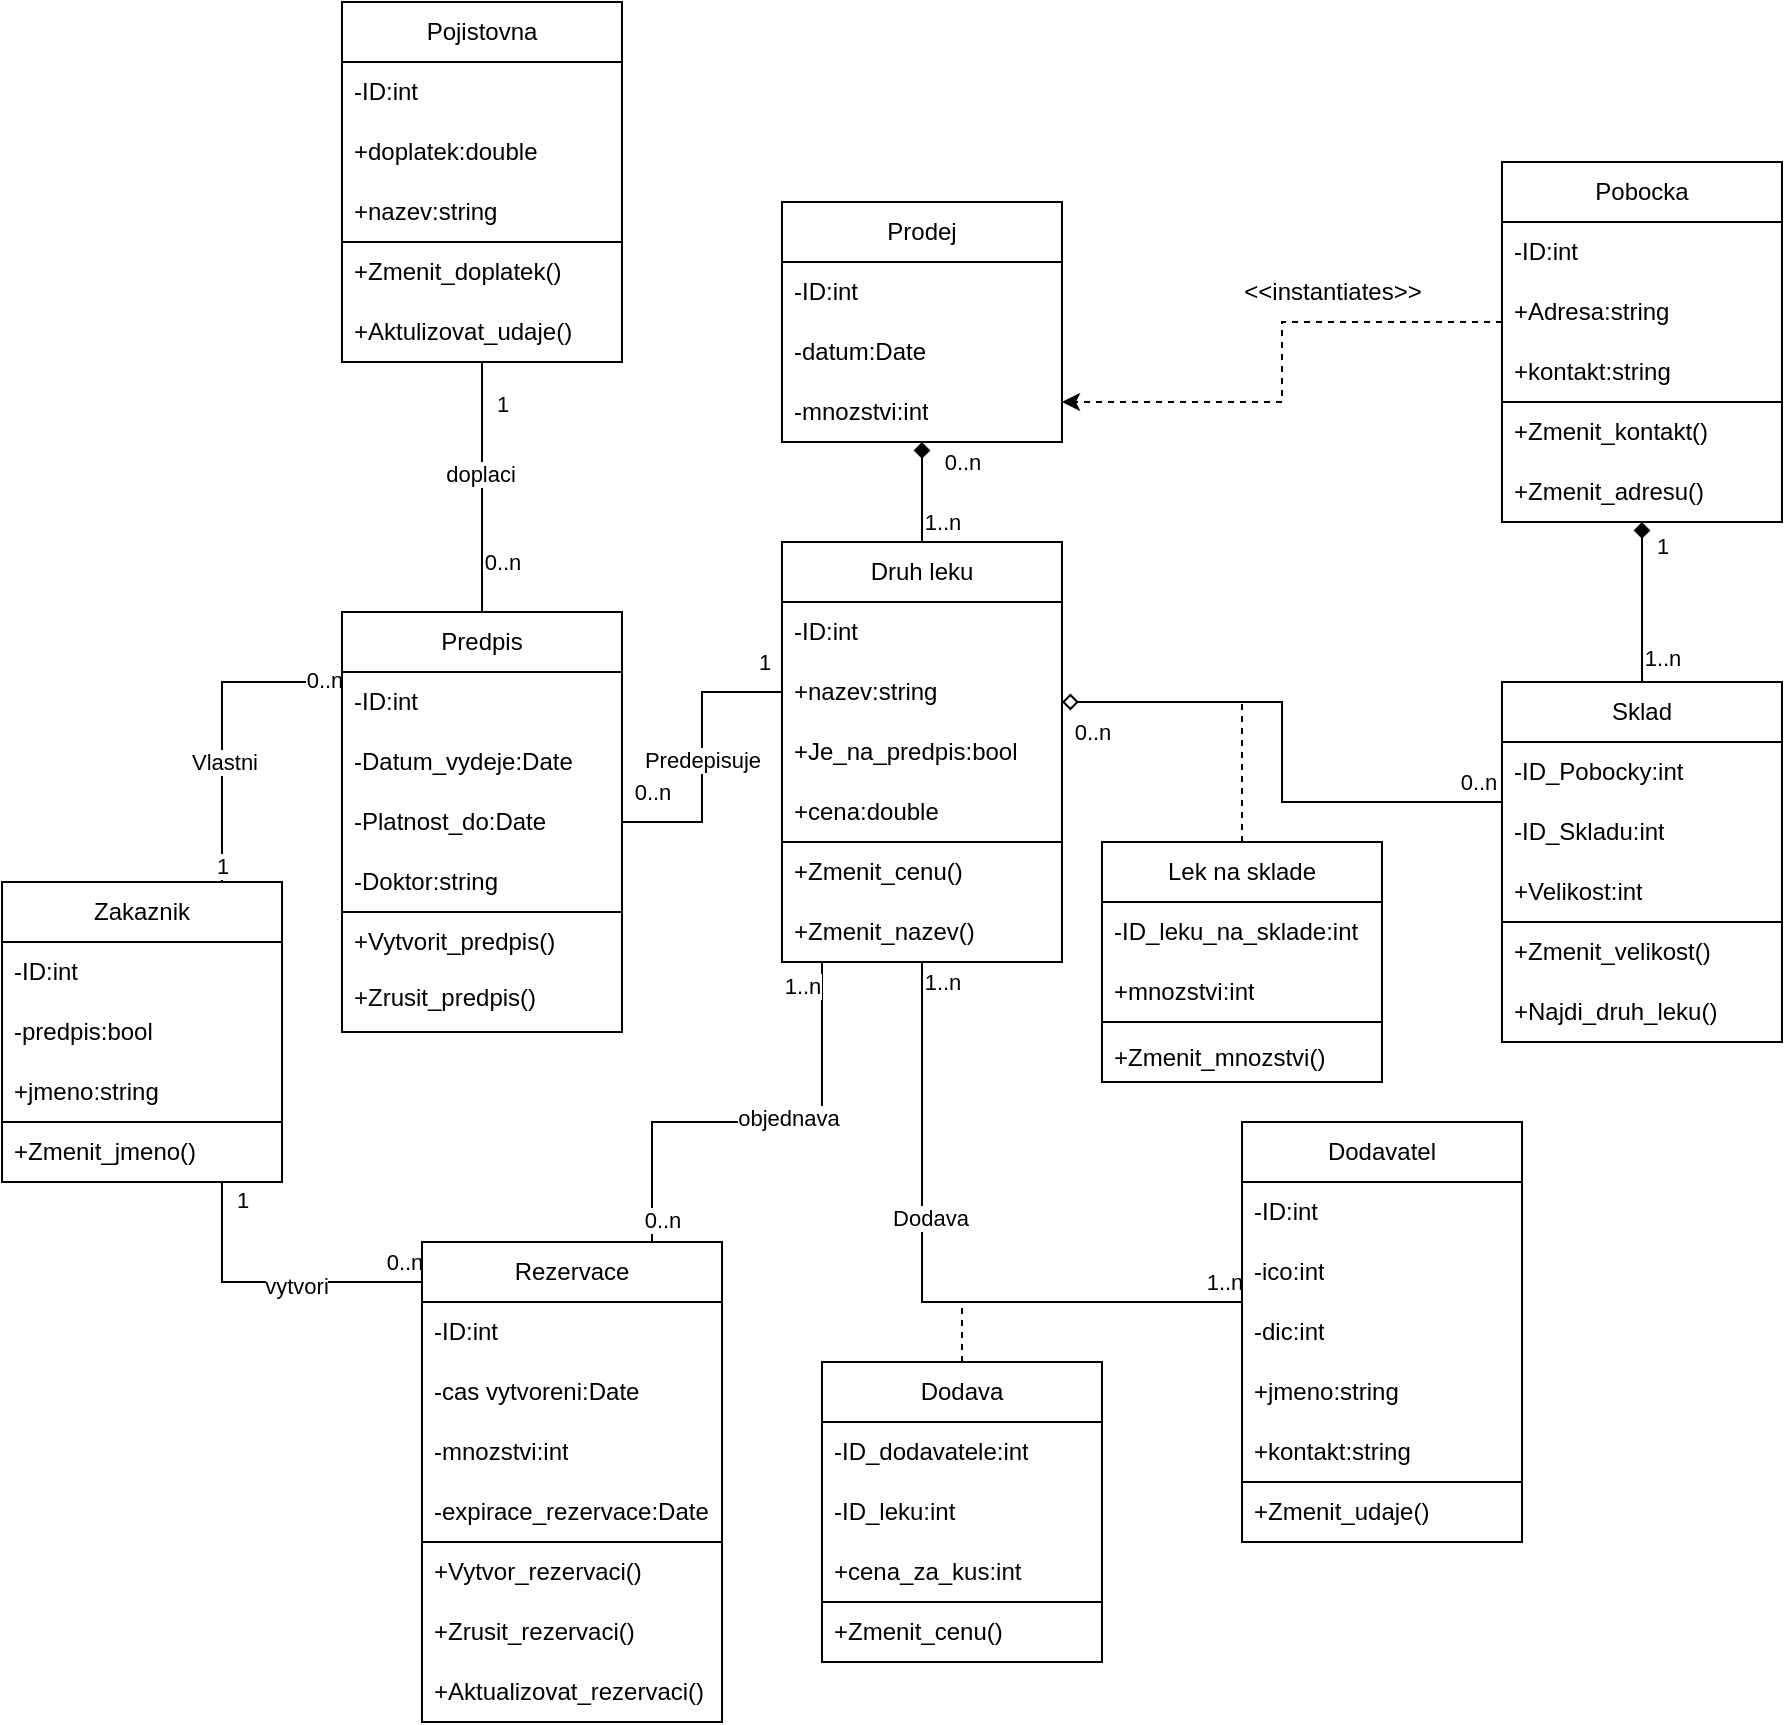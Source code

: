 <mxfile version="22.1.4" type="device">
  <diagram name="Page-1" id="8k7pWYaEYllBveLCESe3">
    <mxGraphModel dx="1460" dy="1419" grid="1" gridSize="10" guides="1" tooltips="1" connect="1" arrows="1" fold="1" page="1" pageScale="1" pageWidth="850" pageHeight="1100" math="0" shadow="0">
      <root>
        <mxCell id="0" />
        <mxCell id="1" parent="0" />
        <mxCell id="9UAfSgWn6qtG0ZrZTvN6-54" style="edgeStyle=orthogonalEdgeStyle;rounded=0;orthogonalLoop=1;jettySize=auto;html=1;endArrow=diamond;endFill=1;" parent="1" source="9UAfSgWn6qtG0ZrZTvN6-2" target="9UAfSgWn6qtG0ZrZTvN6-37" edge="1">
          <mxGeometry relative="1" as="geometry" />
        </mxCell>
        <mxCell id="9UAfSgWn6qtG0ZrZTvN6-117" value="1..n" style="edgeLabel;html=1;align=center;verticalAlign=middle;resizable=0;points=[];" parent="9UAfSgWn6qtG0ZrZTvN6-54" vertex="1" connectable="0">
          <mxGeometry x="-0.129" y="2" relative="1" as="geometry">
            <mxPoint x="12" y="12" as="offset" />
          </mxGeometry>
        </mxCell>
        <mxCell id="9UAfSgWn6qtG0ZrZTvN6-118" value="0..n" style="edgeLabel;html=1;align=center;verticalAlign=middle;resizable=0;points=[];" parent="9UAfSgWn6qtG0ZrZTvN6-54" vertex="1" connectable="0">
          <mxGeometry x="0.606" relative="1" as="geometry">
            <mxPoint x="20" as="offset" />
          </mxGeometry>
        </mxCell>
        <mxCell id="9UAfSgWn6qtG0ZrZTvN6-2" value="Druh leku" style="swimlane;fontStyle=0;childLayout=stackLayout;horizontal=1;startSize=30;horizontalStack=0;resizeParent=1;resizeParentMax=0;resizeLast=0;collapsible=1;marginBottom=0;whiteSpace=wrap;html=1;" parent="1" vertex="1">
          <mxGeometry x="180" y="240" width="140" height="210" as="geometry" />
        </mxCell>
        <mxCell id="9UAfSgWn6qtG0ZrZTvN6-3" value="&lt;div&gt;-ID:int&lt;/div&gt;" style="text;strokeColor=none;fillColor=none;align=left;verticalAlign=middle;spacingLeft=4;spacingRight=4;overflow=hidden;points=[[0,0.5],[1,0.5]];portConstraint=eastwest;rotatable=0;whiteSpace=wrap;html=1;" parent="9UAfSgWn6qtG0ZrZTvN6-2" vertex="1">
          <mxGeometry y="30" width="140" height="30" as="geometry" />
        </mxCell>
        <mxCell id="9UAfSgWn6qtG0ZrZTvN6-4" value="+nazev:string" style="text;strokeColor=none;fillColor=none;align=left;verticalAlign=middle;spacingLeft=4;spacingRight=4;overflow=hidden;points=[[0,0.5],[1,0.5]];portConstraint=eastwest;rotatable=0;whiteSpace=wrap;html=1;" parent="9UAfSgWn6qtG0ZrZTvN6-2" vertex="1">
          <mxGeometry y="60" width="140" height="30" as="geometry" />
        </mxCell>
        <mxCell id="9UAfSgWn6qtG0ZrZTvN6-5" value="&lt;div&gt;+Je_na_predpis:bool&lt;/div&gt;" style="text;strokeColor=none;fillColor=none;align=left;verticalAlign=middle;spacingLeft=4;spacingRight=4;overflow=hidden;points=[[0,0.5],[1,0.5]];portConstraint=eastwest;rotatable=0;whiteSpace=wrap;html=1;" parent="9UAfSgWn6qtG0ZrZTvN6-2" vertex="1">
          <mxGeometry y="90" width="140" height="30" as="geometry" />
        </mxCell>
        <mxCell id="9UAfSgWn6qtG0ZrZTvN6-6" value="+cena:double" style="text;strokeColor=none;fillColor=none;align=left;verticalAlign=middle;spacingLeft=4;spacingRight=4;overflow=hidden;points=[[0,0.5],[1,0.5]];portConstraint=eastwest;rotatable=0;whiteSpace=wrap;html=1;" parent="9UAfSgWn6qtG0ZrZTvN6-2" vertex="1">
          <mxGeometry y="120" width="140" height="30" as="geometry" />
        </mxCell>
        <mxCell id="9UAfSgWn6qtG0ZrZTvN6-145" value="" style="swimlane;startSize=0;" parent="9UAfSgWn6qtG0ZrZTvN6-2" vertex="1">
          <mxGeometry y="150" width="140" height="60" as="geometry" />
        </mxCell>
        <mxCell id="9UAfSgWn6qtG0ZrZTvN6-146" value="+Zmenit_cenu()" style="text;strokeColor=none;fillColor=none;align=left;verticalAlign=middle;spacingLeft=4;spacingRight=4;overflow=hidden;points=[[0,0.5],[1,0.5]];portConstraint=eastwest;rotatable=0;whiteSpace=wrap;html=1;" parent="9UAfSgWn6qtG0ZrZTvN6-145" vertex="1">
          <mxGeometry width="140" height="30" as="geometry" />
        </mxCell>
        <mxCell id="9UAfSgWn6qtG0ZrZTvN6-147" value="+Zmenit_nazev()" style="text;strokeColor=none;fillColor=none;align=left;verticalAlign=middle;spacingLeft=4;spacingRight=4;overflow=hidden;points=[[0,0.5],[1,0.5]];portConstraint=eastwest;rotatable=0;whiteSpace=wrap;html=1;" parent="9UAfSgWn6qtG0ZrZTvN6-145" vertex="1">
          <mxGeometry y="30" width="140" height="30" as="geometry" />
        </mxCell>
        <mxCell id="9UAfSgWn6qtG0ZrZTvN6-62" style="edgeStyle=orthogonalEdgeStyle;rounded=0;orthogonalLoop=1;jettySize=auto;html=1;endArrow=classic;endFill=1;startArrow=none;startFill=0;dashed=1;" parent="1" source="9UAfSgWn6qtG0ZrZTvN6-7" target="9UAfSgWn6qtG0ZrZTvN6-37" edge="1">
          <mxGeometry relative="1" as="geometry">
            <Array as="points">
              <mxPoint x="430" y="130" />
              <mxPoint x="430" y="170" />
            </Array>
          </mxGeometry>
        </mxCell>
        <mxCell id="9UAfSgWn6qtG0ZrZTvN6-7" value="Pobocka" style="swimlane;fontStyle=0;childLayout=stackLayout;horizontal=1;startSize=30;horizontalStack=0;resizeParent=1;resizeParentMax=0;resizeLast=0;collapsible=1;marginBottom=0;whiteSpace=wrap;html=1;" parent="1" vertex="1">
          <mxGeometry x="540" y="50" width="140" height="180" as="geometry" />
        </mxCell>
        <mxCell id="9UAfSgWn6qtG0ZrZTvN6-8" value="-ID:int" style="text;strokeColor=none;fillColor=none;align=left;verticalAlign=middle;spacingLeft=4;spacingRight=4;overflow=hidden;points=[[0,0.5],[1,0.5]];portConstraint=eastwest;rotatable=0;whiteSpace=wrap;html=1;" parent="9UAfSgWn6qtG0ZrZTvN6-7" vertex="1">
          <mxGeometry y="30" width="140" height="30" as="geometry" />
        </mxCell>
        <mxCell id="9UAfSgWn6qtG0ZrZTvN6-9" value="+Adresa:string" style="text;strokeColor=none;fillColor=none;align=left;verticalAlign=middle;spacingLeft=4;spacingRight=4;overflow=hidden;points=[[0,0.5],[1,0.5]];portConstraint=eastwest;rotatable=0;whiteSpace=wrap;html=1;" parent="9UAfSgWn6qtG0ZrZTvN6-7" vertex="1">
          <mxGeometry y="60" width="140" height="30" as="geometry" />
        </mxCell>
        <mxCell id="9UAfSgWn6qtG0ZrZTvN6-10" value="+kontakt:string" style="text;strokeColor=none;fillColor=none;align=left;verticalAlign=middle;spacingLeft=4;spacingRight=4;overflow=hidden;points=[[0,0.5],[1,0.5]];portConstraint=eastwest;rotatable=0;whiteSpace=wrap;html=1;" parent="9UAfSgWn6qtG0ZrZTvN6-7" vertex="1">
          <mxGeometry y="90" width="140" height="30" as="geometry" />
        </mxCell>
        <mxCell id="9UAfSgWn6qtG0ZrZTvN6-150" value="" style="swimlane;startSize=0;" parent="9UAfSgWn6qtG0ZrZTvN6-7" vertex="1">
          <mxGeometry y="120" width="140" height="60" as="geometry" />
        </mxCell>
        <mxCell id="9UAfSgWn6qtG0ZrZTvN6-151" value="+Zmenit_kontakt()" style="text;strokeColor=none;fillColor=none;align=left;verticalAlign=middle;spacingLeft=4;spacingRight=4;overflow=hidden;points=[[0,0.5],[1,0.5]];portConstraint=eastwest;rotatable=0;whiteSpace=wrap;html=1;" parent="9UAfSgWn6qtG0ZrZTvN6-150" vertex="1">
          <mxGeometry width="140" height="30" as="geometry" />
        </mxCell>
        <mxCell id="9UAfSgWn6qtG0ZrZTvN6-152" value="+Zmenit_adresu()" style="text;strokeColor=none;fillColor=none;align=left;verticalAlign=middle;spacingLeft=4;spacingRight=4;overflow=hidden;points=[[0,0.5],[1,0.5]];portConstraint=eastwest;rotatable=0;whiteSpace=wrap;html=1;" parent="9UAfSgWn6qtG0ZrZTvN6-150" vertex="1">
          <mxGeometry y="30" width="140" height="30" as="geometry" />
        </mxCell>
        <mxCell id="9UAfSgWn6qtG0ZrZTvN6-16" style="edgeStyle=orthogonalEdgeStyle;rounded=0;orthogonalLoop=1;jettySize=auto;html=1;endArrow=diamond;endFill=1;" parent="1" source="9UAfSgWn6qtG0ZrZTvN6-11" target="9UAfSgWn6qtG0ZrZTvN6-7" edge="1">
          <mxGeometry relative="1" as="geometry" />
        </mxCell>
        <mxCell id="9UAfSgWn6qtG0ZrZTvN6-63" value="1" style="edgeLabel;html=1;align=center;verticalAlign=middle;resizable=0;points=[];" parent="9UAfSgWn6qtG0ZrZTvN6-16" vertex="1" connectable="0">
          <mxGeometry x="0.612" y="-1" relative="1" as="geometry">
            <mxPoint x="9" y="-4" as="offset" />
          </mxGeometry>
        </mxCell>
        <mxCell id="9UAfSgWn6qtG0ZrZTvN6-64" value="1..n" style="edgeLabel;html=1;align=center;verticalAlign=middle;resizable=0;points=[];" parent="9UAfSgWn6qtG0ZrZTvN6-16" vertex="1" connectable="0">
          <mxGeometry x="-0.69" relative="1" as="geometry">
            <mxPoint x="10" as="offset" />
          </mxGeometry>
        </mxCell>
        <mxCell id="9UAfSgWn6qtG0ZrZTvN6-18" style="edgeStyle=orthogonalEdgeStyle;rounded=0;orthogonalLoop=1;jettySize=auto;html=1;endArrow=diamond;endFill=0;" parent="1" source="9UAfSgWn6qtG0ZrZTvN6-11" target="9UAfSgWn6qtG0ZrZTvN6-2" edge="1">
          <mxGeometry relative="1" as="geometry">
            <Array as="points">
              <mxPoint x="430" y="370" />
              <mxPoint x="430" y="320" />
            </Array>
          </mxGeometry>
        </mxCell>
        <mxCell id="9UAfSgWn6qtG0ZrZTvN6-19" value="0..n" style="edgeLabel;html=1;align=center;verticalAlign=middle;resizable=0;points=[];" parent="9UAfSgWn6qtG0ZrZTvN6-18" vertex="1" connectable="0">
          <mxGeometry x="0.861" y="1" relative="1" as="geometry">
            <mxPoint x="-4" y="14" as="offset" />
          </mxGeometry>
        </mxCell>
        <mxCell id="9UAfSgWn6qtG0ZrZTvN6-20" value="0..n" style="edgeLabel;html=1;align=center;verticalAlign=middle;resizable=0;points=[];" parent="9UAfSgWn6qtG0ZrZTvN6-18" vertex="1" connectable="0">
          <mxGeometry x="-0.943" y="2" relative="1" as="geometry">
            <mxPoint x="-5" y="-12" as="offset" />
          </mxGeometry>
        </mxCell>
        <mxCell id="9UAfSgWn6qtG0ZrZTvN6-11" value="Sklad" style="swimlane;fontStyle=0;childLayout=stackLayout;horizontal=1;startSize=30;horizontalStack=0;resizeParent=1;resizeParentMax=0;resizeLast=0;collapsible=1;marginBottom=0;whiteSpace=wrap;html=1;" parent="1" vertex="1">
          <mxGeometry x="540" y="310" width="140" height="180" as="geometry" />
        </mxCell>
        <mxCell id="9UAfSgWn6qtG0ZrZTvN6-12" value="-ID_Pobocky:int" style="text;strokeColor=none;fillColor=none;align=left;verticalAlign=middle;spacingLeft=4;spacingRight=4;overflow=hidden;points=[[0,0.5],[1,0.5]];portConstraint=eastwest;rotatable=0;whiteSpace=wrap;html=1;" parent="9UAfSgWn6qtG0ZrZTvN6-11" vertex="1">
          <mxGeometry y="30" width="140" height="30" as="geometry" />
        </mxCell>
        <mxCell id="9UAfSgWn6qtG0ZrZTvN6-13" value="-ID_Skladu:int" style="text;strokeColor=none;fillColor=none;align=left;verticalAlign=middle;spacingLeft=4;spacingRight=4;overflow=hidden;points=[[0,0.5],[1,0.5]];portConstraint=eastwest;rotatable=0;whiteSpace=wrap;html=1;" parent="9UAfSgWn6qtG0ZrZTvN6-11" vertex="1">
          <mxGeometry y="60" width="140" height="30" as="geometry" />
        </mxCell>
        <mxCell id="9UAfSgWn6qtG0ZrZTvN6-14" value="+Velikost:int" style="text;strokeColor=none;fillColor=none;align=left;verticalAlign=middle;spacingLeft=4;spacingRight=4;overflow=hidden;points=[[0,0.5],[1,0.5]];portConstraint=eastwest;rotatable=0;whiteSpace=wrap;html=1;" parent="9UAfSgWn6qtG0ZrZTvN6-11" vertex="1">
          <mxGeometry y="90" width="140" height="30" as="geometry" />
        </mxCell>
        <mxCell id="9UAfSgWn6qtG0ZrZTvN6-148" value="" style="swimlane;startSize=0;" parent="9UAfSgWn6qtG0ZrZTvN6-11" vertex="1">
          <mxGeometry y="120" width="140" height="60" as="geometry" />
        </mxCell>
        <mxCell id="9UAfSgWn6qtG0ZrZTvN6-149" value="+Zmenit_velikost()" style="text;strokeColor=none;fillColor=none;align=left;verticalAlign=middle;spacingLeft=4;spacingRight=4;overflow=hidden;points=[[0,0.5],[1,0.5]];portConstraint=eastwest;rotatable=0;whiteSpace=wrap;html=1;" parent="9UAfSgWn6qtG0ZrZTvN6-148" vertex="1">
          <mxGeometry width="140" height="30" as="geometry" />
        </mxCell>
        <mxCell id="X-pzjNsjuKzhfCbZi668-6" value="+Najdi_druh_leku()" style="text;strokeColor=none;fillColor=none;align=left;verticalAlign=middle;spacingLeft=4;spacingRight=4;overflow=hidden;points=[[0,0.5],[1,0.5]];portConstraint=eastwest;rotatable=0;whiteSpace=wrap;html=1;" vertex="1" parent="9UAfSgWn6qtG0ZrZTvN6-148">
          <mxGeometry y="30" width="140" height="30" as="geometry" />
        </mxCell>
        <mxCell id="9UAfSgWn6qtG0ZrZTvN6-94" style="edgeStyle=orthogonalEdgeStyle;rounded=0;orthogonalLoop=1;jettySize=auto;html=1;endArrow=none;endFill=0;" parent="1" source="9UAfSgWn6qtG0ZrZTvN6-23" target="9UAfSgWn6qtG0ZrZTvN6-2" edge="1">
          <mxGeometry relative="1" as="geometry">
            <Array as="points">
              <mxPoint x="250" y="620" />
            </Array>
          </mxGeometry>
        </mxCell>
        <mxCell id="9UAfSgWn6qtG0ZrZTvN6-95" value="Dodava" style="edgeLabel;html=1;align=center;verticalAlign=middle;resizable=0;points=[];" parent="9UAfSgWn6qtG0ZrZTvN6-94" vertex="1" connectable="0">
          <mxGeometry x="0.225" y="-4" relative="1" as="geometry">
            <mxPoint as="offset" />
          </mxGeometry>
        </mxCell>
        <mxCell id="9UAfSgWn6qtG0ZrZTvN6-96" value="1..n" style="edgeLabel;html=1;align=center;verticalAlign=middle;resizable=0;points=[];" parent="9UAfSgWn6qtG0ZrZTvN6-94" vertex="1" connectable="0">
          <mxGeometry x="0.958" relative="1" as="geometry">
            <mxPoint x="10" y="3" as="offset" />
          </mxGeometry>
        </mxCell>
        <mxCell id="9UAfSgWn6qtG0ZrZTvN6-97" value="1..n" style="edgeLabel;html=1;align=center;verticalAlign=middle;resizable=0;points=[];" parent="9UAfSgWn6qtG0ZrZTvN6-94" vertex="1" connectable="0">
          <mxGeometry x="-0.945" y="-2" relative="1" as="geometry">
            <mxPoint y="-8" as="offset" />
          </mxGeometry>
        </mxCell>
        <mxCell id="9UAfSgWn6qtG0ZrZTvN6-23" value="Dodavatel" style="swimlane;fontStyle=0;childLayout=stackLayout;horizontal=1;startSize=30;horizontalStack=0;resizeParent=1;resizeParentMax=0;resizeLast=0;collapsible=1;marginBottom=0;whiteSpace=wrap;html=1;" parent="1" vertex="1">
          <mxGeometry x="410" y="530" width="140" height="210" as="geometry" />
        </mxCell>
        <mxCell id="9UAfSgWn6qtG0ZrZTvN6-24" value="-ID:int" style="text;strokeColor=none;fillColor=none;align=left;verticalAlign=middle;spacingLeft=4;spacingRight=4;overflow=hidden;points=[[0,0.5],[1,0.5]];portConstraint=eastwest;rotatable=0;whiteSpace=wrap;html=1;" parent="9UAfSgWn6qtG0ZrZTvN6-23" vertex="1">
          <mxGeometry y="30" width="140" height="30" as="geometry" />
        </mxCell>
        <mxCell id="9UAfSgWn6qtG0ZrZTvN6-25" value="-ico:int" style="text;strokeColor=none;fillColor=none;align=left;verticalAlign=middle;spacingLeft=4;spacingRight=4;overflow=hidden;points=[[0,0.5],[1,0.5]];portConstraint=eastwest;rotatable=0;whiteSpace=wrap;html=1;" parent="9UAfSgWn6qtG0ZrZTvN6-23" vertex="1">
          <mxGeometry y="60" width="140" height="30" as="geometry" />
        </mxCell>
        <mxCell id="9UAfSgWn6qtG0ZrZTvN6-26" value="-dic:int" style="text;strokeColor=none;fillColor=none;align=left;verticalAlign=middle;spacingLeft=4;spacingRight=4;overflow=hidden;points=[[0,0.5],[1,0.5]];portConstraint=eastwest;rotatable=0;whiteSpace=wrap;html=1;" parent="9UAfSgWn6qtG0ZrZTvN6-23" vertex="1">
          <mxGeometry y="90" width="140" height="30" as="geometry" />
        </mxCell>
        <mxCell id="9UAfSgWn6qtG0ZrZTvN6-45" value="+jmeno:string" style="text;strokeColor=none;fillColor=none;align=left;verticalAlign=middle;spacingLeft=4;spacingRight=4;overflow=hidden;points=[[0,0.5],[1,0.5]];portConstraint=eastwest;rotatable=0;whiteSpace=wrap;html=1;" parent="9UAfSgWn6qtG0ZrZTvN6-23" vertex="1">
          <mxGeometry y="120" width="140" height="30" as="geometry" />
        </mxCell>
        <mxCell id="9UAfSgWn6qtG0ZrZTvN6-46" value="+kontakt:string" style="text;strokeColor=none;fillColor=none;align=left;verticalAlign=middle;spacingLeft=4;spacingRight=4;overflow=hidden;points=[[0,0.5],[1,0.5]];portConstraint=eastwest;rotatable=0;whiteSpace=wrap;html=1;" parent="9UAfSgWn6qtG0ZrZTvN6-23" vertex="1">
          <mxGeometry y="150" width="140" height="30" as="geometry" />
        </mxCell>
        <mxCell id="9UAfSgWn6qtG0ZrZTvN6-134" value="" style="swimlane;startSize=0;" parent="9UAfSgWn6qtG0ZrZTvN6-23" vertex="1">
          <mxGeometry y="180" width="140" height="30" as="geometry" />
        </mxCell>
        <mxCell id="9UAfSgWn6qtG0ZrZTvN6-136" value="+Zmenit_udaje()" style="text;strokeColor=none;fillColor=none;align=left;verticalAlign=middle;spacingLeft=4;spacingRight=4;overflow=hidden;points=[[0,0.5],[1,0.5]];portConstraint=eastwest;rotatable=0;whiteSpace=wrap;html=1;" parent="9UAfSgWn6qtG0ZrZTvN6-134" vertex="1">
          <mxGeometry width="140" height="30" as="geometry" />
        </mxCell>
        <mxCell id="9UAfSgWn6qtG0ZrZTvN6-58" style="edgeStyle=orthogonalEdgeStyle;rounded=0;orthogonalLoop=1;jettySize=auto;html=1;endArrow=none;endFill=0;" parent="1" source="9UAfSgWn6qtG0ZrZTvN6-27" target="9UAfSgWn6qtG0ZrZTvN6-48" edge="1">
          <mxGeometry relative="1" as="geometry" />
        </mxCell>
        <mxCell id="9UAfSgWn6qtG0ZrZTvN6-113" value="doplaci" style="edgeLabel;html=1;align=center;verticalAlign=middle;resizable=0;points=[];" parent="9UAfSgWn6qtG0ZrZTvN6-58" vertex="1" connectable="0">
          <mxGeometry x="-0.115" y="-1" relative="1" as="geometry">
            <mxPoint as="offset" />
          </mxGeometry>
        </mxCell>
        <mxCell id="9UAfSgWn6qtG0ZrZTvN6-114" value="0..n" style="edgeLabel;html=1;align=center;verticalAlign=middle;resizable=0;points=[];" parent="9UAfSgWn6qtG0ZrZTvN6-58" vertex="1" connectable="0">
          <mxGeometry x="0.589" relative="1" as="geometry">
            <mxPoint x="10" as="offset" />
          </mxGeometry>
        </mxCell>
        <mxCell id="9UAfSgWn6qtG0ZrZTvN6-115" value="1" style="edgeLabel;html=1;align=center;verticalAlign=middle;resizable=0;points=[];" parent="9UAfSgWn6qtG0ZrZTvN6-58" vertex="1" connectable="0">
          <mxGeometry x="-0.67" y="-1" relative="1" as="geometry">
            <mxPoint x="11" as="offset" />
          </mxGeometry>
        </mxCell>
        <mxCell id="9UAfSgWn6qtG0ZrZTvN6-27" value="Pojistovna" style="swimlane;fontStyle=0;childLayout=stackLayout;horizontal=1;startSize=30;horizontalStack=0;resizeParent=1;resizeParentMax=0;resizeLast=0;collapsible=1;marginBottom=0;whiteSpace=wrap;html=1;" parent="1" vertex="1">
          <mxGeometry x="-40" y="-30" width="140" height="180" as="geometry" />
        </mxCell>
        <mxCell id="9UAfSgWn6qtG0ZrZTvN6-28" value="-ID:int" style="text;strokeColor=none;fillColor=none;align=left;verticalAlign=middle;spacingLeft=4;spacingRight=4;overflow=hidden;points=[[0,0.5],[1,0.5]];portConstraint=eastwest;rotatable=0;whiteSpace=wrap;html=1;" parent="9UAfSgWn6qtG0ZrZTvN6-27" vertex="1">
          <mxGeometry y="30" width="140" height="30" as="geometry" />
        </mxCell>
        <mxCell id="9UAfSgWn6qtG0ZrZTvN6-29" value="+doplatek:double" style="text;strokeColor=none;fillColor=none;align=left;verticalAlign=middle;spacingLeft=4;spacingRight=4;overflow=hidden;points=[[0,0.5],[1,0.5]];portConstraint=eastwest;rotatable=0;whiteSpace=wrap;html=1;" parent="9UAfSgWn6qtG0ZrZTvN6-27" vertex="1">
          <mxGeometry y="60" width="140" height="30" as="geometry" />
        </mxCell>
        <mxCell id="9UAfSgWn6qtG0ZrZTvN6-30" value="+nazev:string" style="text;strokeColor=none;fillColor=none;align=left;verticalAlign=middle;spacingLeft=4;spacingRight=4;overflow=hidden;points=[[0,0.5],[1,0.5]];portConstraint=eastwest;rotatable=0;whiteSpace=wrap;html=1;" parent="9UAfSgWn6qtG0ZrZTvN6-27" vertex="1">
          <mxGeometry y="90" width="140" height="30" as="geometry" />
        </mxCell>
        <mxCell id="9UAfSgWn6qtG0ZrZTvN6-140" value="" style="swimlane;startSize=0;" parent="9UAfSgWn6qtG0ZrZTvN6-27" vertex="1">
          <mxGeometry y="120" width="140" height="60" as="geometry" />
        </mxCell>
        <mxCell id="9UAfSgWn6qtG0ZrZTvN6-141" value="+Zmenit_doplatek()" style="text;strokeColor=none;fillColor=none;align=left;verticalAlign=middle;spacingLeft=4;spacingRight=4;overflow=hidden;points=[[0,0.5],[1,0.5]];portConstraint=eastwest;rotatable=0;whiteSpace=wrap;html=1;" parent="9UAfSgWn6qtG0ZrZTvN6-140" vertex="1">
          <mxGeometry width="140" height="30" as="geometry" />
        </mxCell>
        <mxCell id="9UAfSgWn6qtG0ZrZTvN6-142" value="+Aktulizovat_udaje()" style="text;strokeColor=none;fillColor=none;align=left;verticalAlign=middle;spacingLeft=4;spacingRight=4;overflow=hidden;points=[[0,0.5],[1,0.5]];portConstraint=eastwest;rotatable=0;whiteSpace=wrap;html=1;" parent="9UAfSgWn6qtG0ZrZTvN6-140" vertex="1">
          <mxGeometry y="30" width="140" height="30" as="geometry" />
        </mxCell>
        <mxCell id="9UAfSgWn6qtG0ZrZTvN6-57" style="edgeStyle=orthogonalEdgeStyle;rounded=0;orthogonalLoop=1;jettySize=auto;html=1;endArrow=none;endFill=0;" parent="1" source="9UAfSgWn6qtG0ZrZTvN6-32" target="9UAfSgWn6qtG0ZrZTvN6-48" edge="1">
          <mxGeometry relative="1" as="geometry">
            <Array as="points">
              <mxPoint x="-100" y="310" />
            </Array>
          </mxGeometry>
        </mxCell>
        <mxCell id="9UAfSgWn6qtG0ZrZTvN6-82" value="Vlastni" style="edgeLabel;html=1;align=center;verticalAlign=middle;resizable=0;points=[];" parent="9UAfSgWn6qtG0ZrZTvN6-57" vertex="1" connectable="0">
          <mxGeometry x="-0.241" y="-1" relative="1" as="geometry">
            <mxPoint as="offset" />
          </mxGeometry>
        </mxCell>
        <mxCell id="9UAfSgWn6qtG0ZrZTvN6-83" value="1" style="edgeLabel;html=1;align=center;verticalAlign=middle;resizable=0;points=[];" parent="9UAfSgWn6qtG0ZrZTvN6-57" vertex="1" connectable="0">
          <mxGeometry x="-0.891" relative="1" as="geometry">
            <mxPoint as="offset" />
          </mxGeometry>
        </mxCell>
        <mxCell id="9UAfSgWn6qtG0ZrZTvN6-84" value="0..n" style="edgeLabel;html=1;align=center;verticalAlign=middle;resizable=0;points=[];" parent="9UAfSgWn6qtG0ZrZTvN6-57" vertex="1" connectable="0">
          <mxGeometry x="0.882" y="1" relative="1" as="geometry">
            <mxPoint as="offset" />
          </mxGeometry>
        </mxCell>
        <mxCell id="9UAfSgWn6qtG0ZrZTvN6-59" style="edgeStyle=orthogonalEdgeStyle;rounded=0;orthogonalLoop=1;jettySize=auto;html=1;endArrow=none;endFill=0;" parent="1" source="9UAfSgWn6qtG0ZrZTvN6-32" target="9UAfSgWn6qtG0ZrZTvN6-41" edge="1">
          <mxGeometry relative="1" as="geometry">
            <Array as="points">
              <mxPoint x="-100" y="610" />
            </Array>
          </mxGeometry>
        </mxCell>
        <mxCell id="9UAfSgWn6qtG0ZrZTvN6-104" value="vytvori" style="edgeLabel;html=1;align=center;verticalAlign=middle;resizable=0;points=[];" parent="9UAfSgWn6qtG0ZrZTvN6-59" vertex="1" connectable="0">
          <mxGeometry x="0.152" y="-2" relative="1" as="geometry">
            <mxPoint as="offset" />
          </mxGeometry>
        </mxCell>
        <mxCell id="9UAfSgWn6qtG0ZrZTvN6-105" value="1" style="edgeLabel;html=1;align=center;verticalAlign=middle;resizable=0;points=[];" parent="9UAfSgWn6qtG0ZrZTvN6-59" vertex="1" connectable="0">
          <mxGeometry x="-0.946" y="1" relative="1" as="geometry">
            <mxPoint x="9" y="5" as="offset" />
          </mxGeometry>
        </mxCell>
        <mxCell id="9UAfSgWn6qtG0ZrZTvN6-106" value="0..n" style="edgeLabel;html=1;align=center;verticalAlign=middle;resizable=0;points=[];" parent="9UAfSgWn6qtG0ZrZTvN6-59" vertex="1" connectable="0">
          <mxGeometry x="0.94" relative="1" as="geometry">
            <mxPoint x="-5" y="-10" as="offset" />
          </mxGeometry>
        </mxCell>
        <mxCell id="9UAfSgWn6qtG0ZrZTvN6-32" value="Zakaznik" style="swimlane;fontStyle=0;childLayout=stackLayout;horizontal=1;startSize=30;horizontalStack=0;resizeParent=1;resizeParentMax=0;resizeLast=0;collapsible=1;marginBottom=0;whiteSpace=wrap;html=1;" parent="1" vertex="1">
          <mxGeometry x="-210" y="410" width="140" height="150" as="geometry" />
        </mxCell>
        <mxCell id="9UAfSgWn6qtG0ZrZTvN6-33" value="-ID:int" style="text;strokeColor=none;fillColor=none;align=left;verticalAlign=middle;spacingLeft=4;spacingRight=4;overflow=hidden;points=[[0,0.5],[1,0.5]];portConstraint=eastwest;rotatable=0;whiteSpace=wrap;html=1;" parent="9UAfSgWn6qtG0ZrZTvN6-32" vertex="1">
          <mxGeometry y="30" width="140" height="30" as="geometry" />
        </mxCell>
        <mxCell id="9UAfSgWn6qtG0ZrZTvN6-35" value="-predpis:bool" style="text;strokeColor=none;fillColor=none;align=left;verticalAlign=middle;spacingLeft=4;spacingRight=4;overflow=hidden;points=[[0,0.5],[1,0.5]];portConstraint=eastwest;rotatable=0;whiteSpace=wrap;html=1;" parent="9UAfSgWn6qtG0ZrZTvN6-32" vertex="1">
          <mxGeometry y="60" width="140" height="30" as="geometry" />
        </mxCell>
        <mxCell id="9UAfSgWn6qtG0ZrZTvN6-34" value="+jmeno:string" style="text;strokeColor=none;fillColor=none;align=left;verticalAlign=middle;spacingLeft=4;spacingRight=4;overflow=hidden;points=[[0,0.5],[1,0.5]];portConstraint=eastwest;rotatable=0;whiteSpace=wrap;html=1;" parent="9UAfSgWn6qtG0ZrZTvN6-32" vertex="1">
          <mxGeometry y="90" width="140" height="30" as="geometry" />
        </mxCell>
        <mxCell id="9UAfSgWn6qtG0ZrZTvN6-143" value="" style="swimlane;startSize=0;" parent="9UAfSgWn6qtG0ZrZTvN6-32" vertex="1">
          <mxGeometry y="120" width="140" height="30" as="geometry" />
        </mxCell>
        <mxCell id="9UAfSgWn6qtG0ZrZTvN6-144" value="+Zmenit_jmeno()" style="text;strokeColor=none;fillColor=none;align=left;verticalAlign=middle;spacingLeft=4;spacingRight=4;overflow=hidden;points=[[0,0.5],[1,0.5]];portConstraint=eastwest;rotatable=0;whiteSpace=wrap;html=1;" parent="9UAfSgWn6qtG0ZrZTvN6-143" vertex="1">
          <mxGeometry width="140" height="30" as="geometry" />
        </mxCell>
        <mxCell id="9UAfSgWn6qtG0ZrZTvN6-37" value="Prodej" style="swimlane;fontStyle=0;childLayout=stackLayout;horizontal=1;startSize=30;horizontalStack=0;resizeParent=1;resizeParentMax=0;resizeLast=0;collapsible=1;marginBottom=0;whiteSpace=wrap;html=1;" parent="1" vertex="1">
          <mxGeometry x="180" y="70" width="140" height="120" as="geometry" />
        </mxCell>
        <mxCell id="9UAfSgWn6qtG0ZrZTvN6-38" value="-ID:int" style="text;strokeColor=none;fillColor=none;align=left;verticalAlign=middle;spacingLeft=4;spacingRight=4;overflow=hidden;points=[[0,0.5],[1,0.5]];portConstraint=eastwest;rotatable=0;whiteSpace=wrap;html=1;" parent="9UAfSgWn6qtG0ZrZTvN6-37" vertex="1">
          <mxGeometry y="30" width="140" height="30" as="geometry" />
        </mxCell>
        <mxCell id="9UAfSgWn6qtG0ZrZTvN6-39" value="-datum:Date" style="text;strokeColor=none;fillColor=none;align=left;verticalAlign=middle;spacingLeft=4;spacingRight=4;overflow=hidden;points=[[0,0.5],[1,0.5]];portConstraint=eastwest;rotatable=0;whiteSpace=wrap;html=1;" parent="9UAfSgWn6qtG0ZrZTvN6-37" vertex="1">
          <mxGeometry y="60" width="140" height="30" as="geometry" />
        </mxCell>
        <mxCell id="9UAfSgWn6qtG0ZrZTvN6-40" value="-mnozstvi:int" style="text;strokeColor=none;fillColor=none;align=left;verticalAlign=middle;spacingLeft=4;spacingRight=4;overflow=hidden;points=[[0,0.5],[1,0.5]];portConstraint=eastwest;rotatable=0;whiteSpace=wrap;html=1;" parent="9UAfSgWn6qtG0ZrZTvN6-37" vertex="1">
          <mxGeometry y="90" width="140" height="30" as="geometry" />
        </mxCell>
        <mxCell id="9UAfSgWn6qtG0ZrZTvN6-60" style="edgeStyle=orthogonalEdgeStyle;rounded=0;orthogonalLoop=1;jettySize=auto;html=1;endArrow=none;endFill=0;" parent="1" source="9UAfSgWn6qtG0ZrZTvN6-41" target="9UAfSgWn6qtG0ZrZTvN6-2" edge="1">
          <mxGeometry relative="1" as="geometry">
            <Array as="points">
              <mxPoint x="115" y="530" />
              <mxPoint x="200" y="530" />
            </Array>
          </mxGeometry>
        </mxCell>
        <mxCell id="9UAfSgWn6qtG0ZrZTvN6-107" value="objednava" style="edgeLabel;html=1;align=center;verticalAlign=middle;resizable=0;points=[];" parent="9UAfSgWn6qtG0ZrZTvN6-60" vertex="1" connectable="0">
          <mxGeometry x="0.136" y="2" relative="1" as="geometry">
            <mxPoint as="offset" />
          </mxGeometry>
        </mxCell>
        <mxCell id="9UAfSgWn6qtG0ZrZTvN6-108" value="0..n" style="edgeLabel;html=1;align=center;verticalAlign=middle;resizable=0;points=[];" parent="9UAfSgWn6qtG0ZrZTvN6-60" vertex="1" connectable="0">
          <mxGeometry x="-0.898" relative="1" as="geometry">
            <mxPoint x="5" as="offset" />
          </mxGeometry>
        </mxCell>
        <mxCell id="9UAfSgWn6qtG0ZrZTvN6-109" value="1..n" style="edgeLabel;html=1;align=center;verticalAlign=middle;resizable=0;points=[];" parent="9UAfSgWn6qtG0ZrZTvN6-60" vertex="1" connectable="0">
          <mxGeometry x="0.895" relative="1" as="geometry">
            <mxPoint x="-10" as="offset" />
          </mxGeometry>
        </mxCell>
        <mxCell id="9UAfSgWn6qtG0ZrZTvN6-41" value="Rezervace" style="swimlane;fontStyle=0;childLayout=stackLayout;horizontal=1;startSize=30;horizontalStack=0;resizeParent=1;resizeParentMax=0;resizeLast=0;collapsible=1;marginBottom=0;whiteSpace=wrap;html=1;" parent="1" vertex="1">
          <mxGeometry y="590" width="150" height="240" as="geometry" />
        </mxCell>
        <mxCell id="9UAfSgWn6qtG0ZrZTvN6-42" value="-ID:int" style="text;strokeColor=none;fillColor=none;align=left;verticalAlign=middle;spacingLeft=4;spacingRight=4;overflow=hidden;points=[[0,0.5],[1,0.5]];portConstraint=eastwest;rotatable=0;whiteSpace=wrap;html=1;" parent="9UAfSgWn6qtG0ZrZTvN6-41" vertex="1">
          <mxGeometry y="30" width="150" height="30" as="geometry" />
        </mxCell>
        <mxCell id="9UAfSgWn6qtG0ZrZTvN6-43" value="-cas vytvoreni:Date" style="text;strokeColor=none;fillColor=none;align=left;verticalAlign=middle;spacingLeft=4;spacingRight=4;overflow=hidden;points=[[0,0.5],[1,0.5]];portConstraint=eastwest;rotatable=0;whiteSpace=wrap;html=1;" parent="9UAfSgWn6qtG0ZrZTvN6-41" vertex="1">
          <mxGeometry y="60" width="150" height="30" as="geometry" />
        </mxCell>
        <mxCell id="9UAfSgWn6qtG0ZrZTvN6-44" value="-mnozstvi:int" style="text;strokeColor=none;fillColor=none;align=left;verticalAlign=middle;spacingLeft=4;spacingRight=4;overflow=hidden;points=[[0,0.5],[1,0.5]];portConstraint=eastwest;rotatable=0;whiteSpace=wrap;html=1;" parent="9UAfSgWn6qtG0ZrZTvN6-41" vertex="1">
          <mxGeometry y="90" width="150" height="30" as="geometry" />
        </mxCell>
        <mxCell id="9UAfSgWn6qtG0ZrZTvN6-47" value="-expirace_rezervace:Date" style="text;strokeColor=none;fillColor=none;align=left;verticalAlign=middle;spacingLeft=4;spacingRight=4;overflow=hidden;points=[[0,0.5],[1,0.5]];portConstraint=eastwest;rotatable=0;whiteSpace=wrap;html=1;" parent="9UAfSgWn6qtG0ZrZTvN6-41" vertex="1">
          <mxGeometry y="120" width="150" height="30" as="geometry" />
        </mxCell>
        <mxCell id="9UAfSgWn6qtG0ZrZTvN6-128" value="" style="swimlane;startSize=0;" parent="9UAfSgWn6qtG0ZrZTvN6-41" vertex="1">
          <mxGeometry y="150" width="150" height="90" as="geometry" />
        </mxCell>
        <mxCell id="9UAfSgWn6qtG0ZrZTvN6-129" value="+Vytvor_rezervaci()" style="text;strokeColor=none;fillColor=none;align=left;verticalAlign=middle;spacingLeft=4;spacingRight=4;overflow=hidden;points=[[0,0.5],[1,0.5]];portConstraint=eastwest;rotatable=0;whiteSpace=wrap;html=1;" parent="9UAfSgWn6qtG0ZrZTvN6-128" vertex="1">
          <mxGeometry width="150" height="30" as="geometry" />
        </mxCell>
        <mxCell id="9UAfSgWn6qtG0ZrZTvN6-131" value="+Zrusit_rezervaci()" style="text;strokeColor=none;fillColor=none;align=left;verticalAlign=middle;spacingLeft=4;spacingRight=4;overflow=hidden;points=[[0,0.5],[1,0.5]];portConstraint=eastwest;rotatable=0;whiteSpace=wrap;html=1;" parent="9UAfSgWn6qtG0ZrZTvN6-128" vertex="1">
          <mxGeometry y="30" width="150" height="30" as="geometry" />
        </mxCell>
        <mxCell id="9UAfSgWn6qtG0ZrZTvN6-130" value="+Aktualizovat_rezervaci()" style="text;strokeColor=none;fillColor=none;align=left;verticalAlign=middle;spacingLeft=4;spacingRight=4;overflow=hidden;points=[[0,0.5],[1,0.5]];portConstraint=eastwest;rotatable=0;whiteSpace=wrap;html=1;" parent="9UAfSgWn6qtG0ZrZTvN6-128" vertex="1">
          <mxGeometry y="60" width="150" height="30" as="geometry" />
        </mxCell>
        <mxCell id="9UAfSgWn6qtG0ZrZTvN6-53" style="edgeStyle=orthogonalEdgeStyle;rounded=0;orthogonalLoop=1;jettySize=auto;html=1;endArrow=none;endFill=0;" parent="1" source="9UAfSgWn6qtG0ZrZTvN6-48" target="9UAfSgWn6qtG0ZrZTvN6-4" edge="1">
          <mxGeometry relative="1" as="geometry" />
        </mxCell>
        <mxCell id="9UAfSgWn6qtG0ZrZTvN6-85" value="Predepisuje" style="edgeLabel;html=1;align=center;verticalAlign=middle;resizable=0;points=[];" parent="9UAfSgWn6qtG0ZrZTvN6-53" vertex="1" connectable="0">
          <mxGeometry x="-0.011" relative="1" as="geometry">
            <mxPoint as="offset" />
          </mxGeometry>
        </mxCell>
        <mxCell id="9UAfSgWn6qtG0ZrZTvN6-86" value="0..n" style="edgeLabel;html=1;align=center;verticalAlign=middle;resizable=0;points=[];" parent="9UAfSgWn6qtG0ZrZTvN6-53" vertex="1" connectable="0">
          <mxGeometry x="-0.833" y="1" relative="1" as="geometry">
            <mxPoint x="3" y="-14" as="offset" />
          </mxGeometry>
        </mxCell>
        <mxCell id="9UAfSgWn6qtG0ZrZTvN6-87" value="1" style="edgeLabel;html=1;align=center;verticalAlign=middle;resizable=0;points=[];" parent="9UAfSgWn6qtG0ZrZTvN6-53" vertex="1" connectable="0">
          <mxGeometry x="0.879" relative="1" as="geometry">
            <mxPoint y="-15" as="offset" />
          </mxGeometry>
        </mxCell>
        <mxCell id="9UAfSgWn6qtG0ZrZTvN6-48" value="Predpis" style="swimlane;fontStyle=0;childLayout=stackLayout;horizontal=1;startSize=30;horizontalStack=0;resizeParent=1;resizeParentMax=0;resizeLast=0;collapsible=1;marginBottom=0;whiteSpace=wrap;html=1;" parent="1" vertex="1">
          <mxGeometry x="-40" y="275" width="140" height="210" as="geometry" />
        </mxCell>
        <mxCell id="9UAfSgWn6qtG0ZrZTvN6-49" value="-ID:int" style="text;strokeColor=none;fillColor=none;align=left;verticalAlign=middle;spacingLeft=4;spacingRight=4;overflow=hidden;points=[[0,0.5],[1,0.5]];portConstraint=eastwest;rotatable=0;whiteSpace=wrap;html=1;" parent="9UAfSgWn6qtG0ZrZTvN6-48" vertex="1">
          <mxGeometry y="30" width="140" height="30" as="geometry" />
        </mxCell>
        <mxCell id="9UAfSgWn6qtG0ZrZTvN6-51" value="-Datum_vydeje:Date" style="text;strokeColor=none;fillColor=none;align=left;verticalAlign=middle;spacingLeft=4;spacingRight=4;overflow=hidden;points=[[0,0.5],[1,0.5]];portConstraint=eastwest;rotatable=0;whiteSpace=wrap;html=1;" parent="9UAfSgWn6qtG0ZrZTvN6-48" vertex="1">
          <mxGeometry y="60" width="140" height="30" as="geometry" />
        </mxCell>
        <mxCell id="9UAfSgWn6qtG0ZrZTvN6-52" value="-Platnost_do:Date" style="text;strokeColor=none;fillColor=none;align=left;verticalAlign=middle;spacingLeft=4;spacingRight=4;overflow=hidden;points=[[0,0.5],[1,0.5]];portConstraint=eastwest;rotatable=0;whiteSpace=wrap;html=1;" parent="9UAfSgWn6qtG0ZrZTvN6-48" vertex="1">
          <mxGeometry y="90" width="140" height="30" as="geometry" />
        </mxCell>
        <mxCell id="9UAfSgWn6qtG0ZrZTvN6-50" value="-Doktor:string" style="text;strokeColor=none;fillColor=none;align=left;verticalAlign=middle;spacingLeft=4;spacingRight=4;overflow=hidden;points=[[0,0.5],[1,0.5]];portConstraint=eastwest;rotatable=0;whiteSpace=wrap;html=1;" parent="9UAfSgWn6qtG0ZrZTvN6-48" vertex="1">
          <mxGeometry y="120" width="140" height="30" as="geometry" />
        </mxCell>
        <mxCell id="9UAfSgWn6qtG0ZrZTvN6-155" value="" style="swimlane;startSize=0;" parent="9UAfSgWn6qtG0ZrZTvN6-48" vertex="1">
          <mxGeometry y="150" width="140" height="60" as="geometry" />
        </mxCell>
        <mxCell id="9UAfSgWn6qtG0ZrZTvN6-156" value="+Vytvorit_predpis()" style="text;strokeColor=none;fillColor=none;align=left;verticalAlign=middle;spacingLeft=4;spacingRight=4;overflow=hidden;points=[[0,0.5],[1,0.5]];portConstraint=eastwest;rotatable=0;whiteSpace=wrap;html=1;" parent="9UAfSgWn6qtG0ZrZTvN6-155" vertex="1">
          <mxGeometry width="140" height="30" as="geometry" />
        </mxCell>
        <mxCell id="9UAfSgWn6qtG0ZrZTvN6-158" value="+Zrusit_predpis()" style="text;strokeColor=none;fillColor=none;align=left;verticalAlign=middle;spacingLeft=4;spacingRight=4;overflow=hidden;points=[[0,0.5],[1,0.5]];portConstraint=eastwest;rotatable=0;whiteSpace=wrap;html=1;" parent="9UAfSgWn6qtG0ZrZTvN6-155" vertex="1">
          <mxGeometry y="27.5" width="140" height="30" as="geometry" />
        </mxCell>
        <mxCell id="9UAfSgWn6qtG0ZrZTvN6-81" style="edgeStyle=orthogonalEdgeStyle;rounded=0;orthogonalLoop=1;jettySize=auto;html=1;endArrow=none;endFill=0;dashed=1;" parent="1" source="9UAfSgWn6qtG0ZrZTvN6-77" edge="1">
          <mxGeometry relative="1" as="geometry">
            <mxPoint x="410" y="320" as="targetPoint" />
          </mxGeometry>
        </mxCell>
        <mxCell id="9UAfSgWn6qtG0ZrZTvN6-77" value="Lek na sklade" style="swimlane;fontStyle=0;childLayout=stackLayout;horizontal=1;startSize=30;horizontalStack=0;resizeParent=1;resizeParentMax=0;resizeLast=0;collapsible=1;marginBottom=0;whiteSpace=wrap;html=1;" parent="1" vertex="1">
          <mxGeometry x="340" y="390" width="140" height="120" as="geometry" />
        </mxCell>
        <mxCell id="9UAfSgWn6qtG0ZrZTvN6-79" value="-ID_leku_na_sklade:int" style="text;strokeColor=none;fillColor=none;align=left;verticalAlign=middle;spacingLeft=4;spacingRight=4;overflow=hidden;points=[[0,0.5],[1,0.5]];portConstraint=eastwest;rotatable=0;whiteSpace=wrap;html=1;" parent="9UAfSgWn6qtG0ZrZTvN6-77" vertex="1">
          <mxGeometry y="30" width="140" height="30" as="geometry" />
        </mxCell>
        <mxCell id="9UAfSgWn6qtG0ZrZTvN6-78" value="+mnozstvi:int" style="text;strokeColor=none;fillColor=none;align=left;verticalAlign=middle;spacingLeft=4;spacingRight=4;overflow=hidden;points=[[0,0.5],[1,0.5]];portConstraint=eastwest;rotatable=0;whiteSpace=wrap;html=1;" parent="9UAfSgWn6qtG0ZrZTvN6-77" vertex="1">
          <mxGeometry y="60" width="140" height="30" as="geometry" />
        </mxCell>
        <mxCell id="9UAfSgWn6qtG0ZrZTvN6-153" value="" style="swimlane;startSize=0;" parent="9UAfSgWn6qtG0ZrZTvN6-77" vertex="1">
          <mxGeometry y="90" width="140" height="30" as="geometry" />
        </mxCell>
        <mxCell id="9UAfSgWn6qtG0ZrZTvN6-154" value="+Zmenit_mnozstvi()" style="text;strokeColor=none;fillColor=none;align=left;verticalAlign=middle;spacingLeft=4;spacingRight=4;overflow=hidden;points=[[0,0.5],[1,0.5]];portConstraint=eastwest;rotatable=0;whiteSpace=wrap;html=1;" parent="9UAfSgWn6qtG0ZrZTvN6-153" vertex="1">
          <mxGeometry y="2.5" width="140" height="30" as="geometry" />
        </mxCell>
        <mxCell id="9UAfSgWn6qtG0ZrZTvN6-102" style="edgeStyle=orthogonalEdgeStyle;rounded=0;orthogonalLoop=1;jettySize=auto;html=1;endArrow=none;endFill=0;dashed=1;" parent="1" source="9UAfSgWn6qtG0ZrZTvN6-98" edge="1">
          <mxGeometry relative="1" as="geometry">
            <mxPoint x="270" y="620" as="targetPoint" />
          </mxGeometry>
        </mxCell>
        <mxCell id="9UAfSgWn6qtG0ZrZTvN6-98" value="Dodava" style="swimlane;fontStyle=0;childLayout=stackLayout;horizontal=1;startSize=30;horizontalStack=0;resizeParent=1;resizeParentMax=0;resizeLast=0;collapsible=1;marginBottom=0;whiteSpace=wrap;html=1;" parent="1" vertex="1">
          <mxGeometry x="200" y="650" width="140" height="150" as="geometry" />
        </mxCell>
        <mxCell id="9UAfSgWn6qtG0ZrZTvN6-99" value="-ID_dodavatele:int" style="text;strokeColor=none;fillColor=none;align=left;verticalAlign=middle;spacingLeft=4;spacingRight=4;overflow=hidden;points=[[0,0.5],[1,0.5]];portConstraint=eastwest;rotatable=0;whiteSpace=wrap;html=1;" parent="9UAfSgWn6qtG0ZrZTvN6-98" vertex="1">
          <mxGeometry y="30" width="140" height="30" as="geometry" />
        </mxCell>
        <mxCell id="9UAfSgWn6qtG0ZrZTvN6-101" value="-ID_leku:int" style="text;strokeColor=none;fillColor=none;align=left;verticalAlign=middle;spacingLeft=4;spacingRight=4;overflow=hidden;points=[[0,0.5],[1,0.5]];portConstraint=eastwest;rotatable=0;whiteSpace=wrap;html=1;" parent="9UAfSgWn6qtG0ZrZTvN6-98" vertex="1">
          <mxGeometry y="60" width="140" height="30" as="geometry" />
        </mxCell>
        <mxCell id="9UAfSgWn6qtG0ZrZTvN6-100" value="+cena_za_kus:int" style="text;strokeColor=none;fillColor=none;align=left;verticalAlign=middle;spacingLeft=4;spacingRight=4;overflow=hidden;points=[[0,0.5],[1,0.5]];portConstraint=eastwest;rotatable=0;whiteSpace=wrap;html=1;" parent="9UAfSgWn6qtG0ZrZTvN6-98" vertex="1">
          <mxGeometry y="90" width="140" height="30" as="geometry" />
        </mxCell>
        <mxCell id="9UAfSgWn6qtG0ZrZTvN6-138" value="" style="swimlane;startSize=0;" parent="9UAfSgWn6qtG0ZrZTvN6-98" vertex="1">
          <mxGeometry y="120" width="140" height="30" as="geometry" />
        </mxCell>
        <mxCell id="9UAfSgWn6qtG0ZrZTvN6-139" value="+Zmenit_cenu()" style="text;strokeColor=none;fillColor=none;align=left;verticalAlign=middle;spacingLeft=4;spacingRight=4;overflow=hidden;points=[[0,0.5],[1,0.5]];portConstraint=eastwest;rotatable=0;whiteSpace=wrap;html=1;" parent="9UAfSgWn6qtG0ZrZTvN6-138" vertex="1">
          <mxGeometry width="140" height="30" as="geometry" />
        </mxCell>
        <mxCell id="9UAfSgWn6qtG0ZrZTvN6-159" value="&amp;lt;&amp;lt;instantiates&amp;gt;&amp;gt;" style="text;html=1;align=center;verticalAlign=middle;resizable=0;points=[];autosize=1;strokeColor=none;fillColor=none;" parent="1" vertex="1">
          <mxGeometry x="400" y="100" width="110" height="30" as="geometry" />
        </mxCell>
      </root>
    </mxGraphModel>
  </diagram>
</mxfile>
